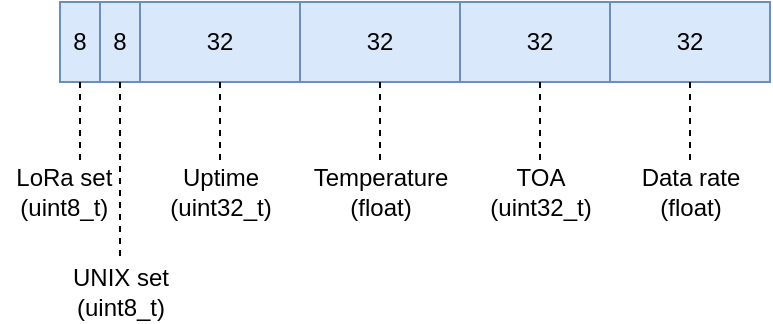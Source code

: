 <mxfile version="15.0.3" type="device"><diagram id="EkYUgWrRWZATRAH1l7_u" name="Page-1"><mxGraphModel dx="1422" dy="737" grid="1" gridSize="10" guides="1" tooltips="1" connect="1" arrows="1" fold="1" page="1" pageScale="1" pageWidth="850" pageHeight="1100" math="0" shadow="0"><root><mxCell id="0"/><mxCell id="1" parent="0"/><mxCell id="WjbpjK4_V3qlBBEVB_W2-1" value="8" style="rounded=0;whiteSpace=wrap;html=1;fillColor=#dae8fc;strokeColor=#6c8ebf;" parent="1" vertex="1"><mxGeometry x="100" y="120" width="20" height="40" as="geometry"/></mxCell><mxCell id="WjbpjK4_V3qlBBEVB_W2-3" value="32" style="rounded=0;whiteSpace=wrap;html=1;fillColor=#dae8fc;strokeColor=#6c8ebf;" parent="1" vertex="1"><mxGeometry x="200" y="120" width="80" height="40" as="geometry"/></mxCell><mxCell id="WjbpjK4_V3qlBBEVB_W2-6" value="32" style="rounded=0;whiteSpace=wrap;html=1;fillColor=#dae8fc;strokeColor=#6c8ebf;" parent="1" vertex="1"><mxGeometry x="280" y="120" width="80" height="40" as="geometry"/></mxCell><mxCell id="WjbpjK4_V3qlBBEVB_W2-11" value="8" style="rounded=0;whiteSpace=wrap;html=1;fillColor=#dae8fc;strokeColor=#6c8ebf;" parent="1" vertex="1"><mxGeometry x="80" y="120" width="20" height="40" as="geometry"/></mxCell><mxCell id="WjbpjK4_V3qlBBEVB_W2-13" value="LoRa set&amp;nbsp; &amp;nbsp; &amp;nbsp;&lt;br&gt;(uint8_t)&amp;nbsp; &amp;nbsp; &amp;nbsp;" style="text;html=1;align=center;verticalAlign=middle;resizable=0;points=[];autosize=1;" parent="1" vertex="1"><mxGeometry x="50" y="200" width="80" height="30" as="geometry"/></mxCell><mxCell id="WjbpjK4_V3qlBBEVB_W2-15" value="UNIX set&lt;br&gt;(uint8_t)" style="text;html=1;align=center;verticalAlign=middle;resizable=0;points=[];autosize=1;" parent="1" vertex="1"><mxGeometry x="80" y="250" width="60" height="30" as="geometry"/></mxCell><mxCell id="WjbpjK4_V3qlBBEVB_W2-17" value="" style="endArrow=none;dashed=1;html=1;exitX=0.5;exitY=1;exitDx=0;exitDy=0;" parent="1" source="WjbpjK4_V3qlBBEVB_W2-11" target="WjbpjK4_V3qlBBEVB_W2-13" edge="1"><mxGeometry width="50" height="50" relative="1" as="geometry"><mxPoint x="400" y="400" as="sourcePoint"/><mxPoint x="150" y="210" as="targetPoint"/></mxGeometry></mxCell><mxCell id="WjbpjK4_V3qlBBEVB_W2-18" value="" style="endArrow=none;dashed=1;html=1;exitX=0.5;exitY=1;exitDx=0;exitDy=0;" parent="1" source="WjbpjK4_V3qlBBEVB_W2-1" target="WjbpjK4_V3qlBBEVB_W2-15" edge="1"><mxGeometry width="50" height="50" relative="1" as="geometry"><mxPoint x="400" y="400" as="sourcePoint"/><mxPoint x="450" y="350" as="targetPoint"/></mxGeometry></mxCell><mxCell id="WjbpjK4_V3qlBBEVB_W2-21" value="Temperature&lt;br&gt;(float)" style="text;html=1;align=center;verticalAlign=middle;resizable=0;points=[];autosize=1;" parent="1" vertex="1"><mxGeometry x="200" y="200" width="80" height="30" as="geometry"/></mxCell><mxCell id="WjbpjK4_V3qlBBEVB_W2-22" value="TOA&lt;br&gt;(uint32_t)" style="text;html=1;align=center;verticalAlign=middle;resizable=0;points=[];autosize=1;" parent="1" vertex="1"><mxGeometry x="285" y="200" width="70" height="30" as="geometry"/></mxCell><mxCell id="WjbpjK4_V3qlBBEVB_W2-25" value="" style="endArrow=none;dashed=1;html=1;exitX=0.5;exitY=1;exitDx=0;exitDy=0;" parent="1" source="WjbpjK4_V3qlBBEVB_W2-3" target="WjbpjK4_V3qlBBEVB_W2-21" edge="1"><mxGeometry width="50" height="50" relative="1" as="geometry"><mxPoint x="400" y="400" as="sourcePoint"/><mxPoint x="450" y="350" as="targetPoint"/></mxGeometry></mxCell><mxCell id="WjbpjK4_V3qlBBEVB_W2-26" value="" style="endArrow=none;dashed=1;html=1;exitX=0.5;exitY=1;exitDx=0;exitDy=0;" parent="1" source="WjbpjK4_V3qlBBEVB_W2-6" target="WjbpjK4_V3qlBBEVB_W2-22" edge="1"><mxGeometry width="50" height="50" relative="1" as="geometry"><mxPoint x="400" y="400" as="sourcePoint"/><mxPoint x="450" y="350" as="targetPoint"/></mxGeometry></mxCell><mxCell id="4HNRNwlN9KHmeZPvnDA0-1" value="32" style="rounded=0;whiteSpace=wrap;html=1;fillColor=#dae8fc;strokeColor=#6c8ebf;" parent="1" vertex="1"><mxGeometry x="120" y="120" width="80" height="40" as="geometry"/></mxCell><mxCell id="4HNRNwlN9KHmeZPvnDA0-2" value="Uptime&lt;br&gt;(uint32_t)" style="text;html=1;align=center;verticalAlign=middle;resizable=0;points=[];autosize=1;" parent="1" vertex="1"><mxGeometry x="125" y="200" width="70" height="30" as="geometry"/></mxCell><mxCell id="4HNRNwlN9KHmeZPvnDA0-3" value="" style="endArrow=none;dashed=1;html=1;exitX=0.5;exitY=1;exitDx=0;exitDy=0;" parent="1" source="4HNRNwlN9KHmeZPvnDA0-1" target="4HNRNwlN9KHmeZPvnDA0-2" edge="1"><mxGeometry width="50" height="50" relative="1" as="geometry"><mxPoint x="320" y="400" as="sourcePoint"/><mxPoint x="370" y="350" as="targetPoint"/></mxGeometry></mxCell><mxCell id="LMOzhCPK_lZAE7TWRc9U-1" value="32" style="rounded=0;whiteSpace=wrap;html=1;fillColor=#dae8fc;strokeColor=#6c8ebf;" parent="1" vertex="1"><mxGeometry x="355" y="120" width="80" height="40" as="geometry"/></mxCell><mxCell id="LMOzhCPK_lZAE7TWRc9U-2" value="Data rate&lt;br&gt;(float)" style="text;html=1;align=center;verticalAlign=middle;resizable=0;points=[];autosize=1;" parent="1" vertex="1"><mxGeometry x="365" y="200" width="60" height="30" as="geometry"/></mxCell><mxCell id="LMOzhCPK_lZAE7TWRc9U-3" value="" style="endArrow=none;dashed=1;html=1;exitX=0.5;exitY=1;exitDx=0;exitDy=0;entryX=0.5;entryY=0.033;entryDx=0;entryDy=0;entryPerimeter=0;" parent="1" source="LMOzhCPK_lZAE7TWRc9U-1" target="LMOzhCPK_lZAE7TWRc9U-2" edge="1"><mxGeometry width="50" height="50" relative="1" as="geometry"><mxPoint x="330" y="170" as="sourcePoint"/><mxPoint x="330" y="210" as="targetPoint"/></mxGeometry></mxCell></root></mxGraphModel></diagram></mxfile>
